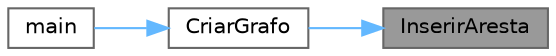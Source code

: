 digraph "InserirAresta"
{
 // LATEX_PDF_SIZE
  bgcolor="transparent";
  edge [fontname=Helvetica,fontsize=10,labelfontname=Helvetica,labelfontsize=10];
  node [fontname=Helvetica,fontsize=10,shape=box,height=0.2,width=0.4];
  rankdir="RL";
  Node1 [id="Node000001",label="InserirAresta",height=0.2,width=0.4,color="gray40", fillcolor="grey60", style="filled", fontcolor="black",tooltip="Declaração da função para inserir arestas."];
  Node1 -> Node2 [id="edge1_Node000001_Node000002",dir="back",color="steelblue1",style="solid",tooltip=" "];
  Node2 [id="Node000002",label="CriarGrafo",height=0.2,width=0.4,color="grey40", fillcolor="white", style="filled",URL="$funcoes_8c.html#a76b8a843b78e8fafdd8ffa6b43874323",tooltip="Declaração da função para criar o grafo."];
  Node2 -> Node3 [id="edge2_Node000002_Node000003",dir="back",color="steelblue1",style="solid",tooltip=" "];
  Node3 [id="Node000003",label="main",height=0.2,width=0.4,color="grey40", fillcolor="white", style="filled",URL="$main_8c.html#ae66f6b31b5ad750f1fe042a706a4e3d4",tooltip=" "];
}

